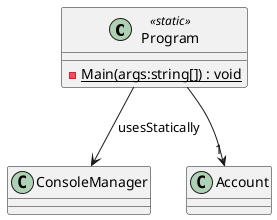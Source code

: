 @startuml
class Program <<static>> {
    - {static} Main(args:string[]) : void
}

Program -->  ConsoleManager : usesStatically

Program --> "1" Account

@enduml
